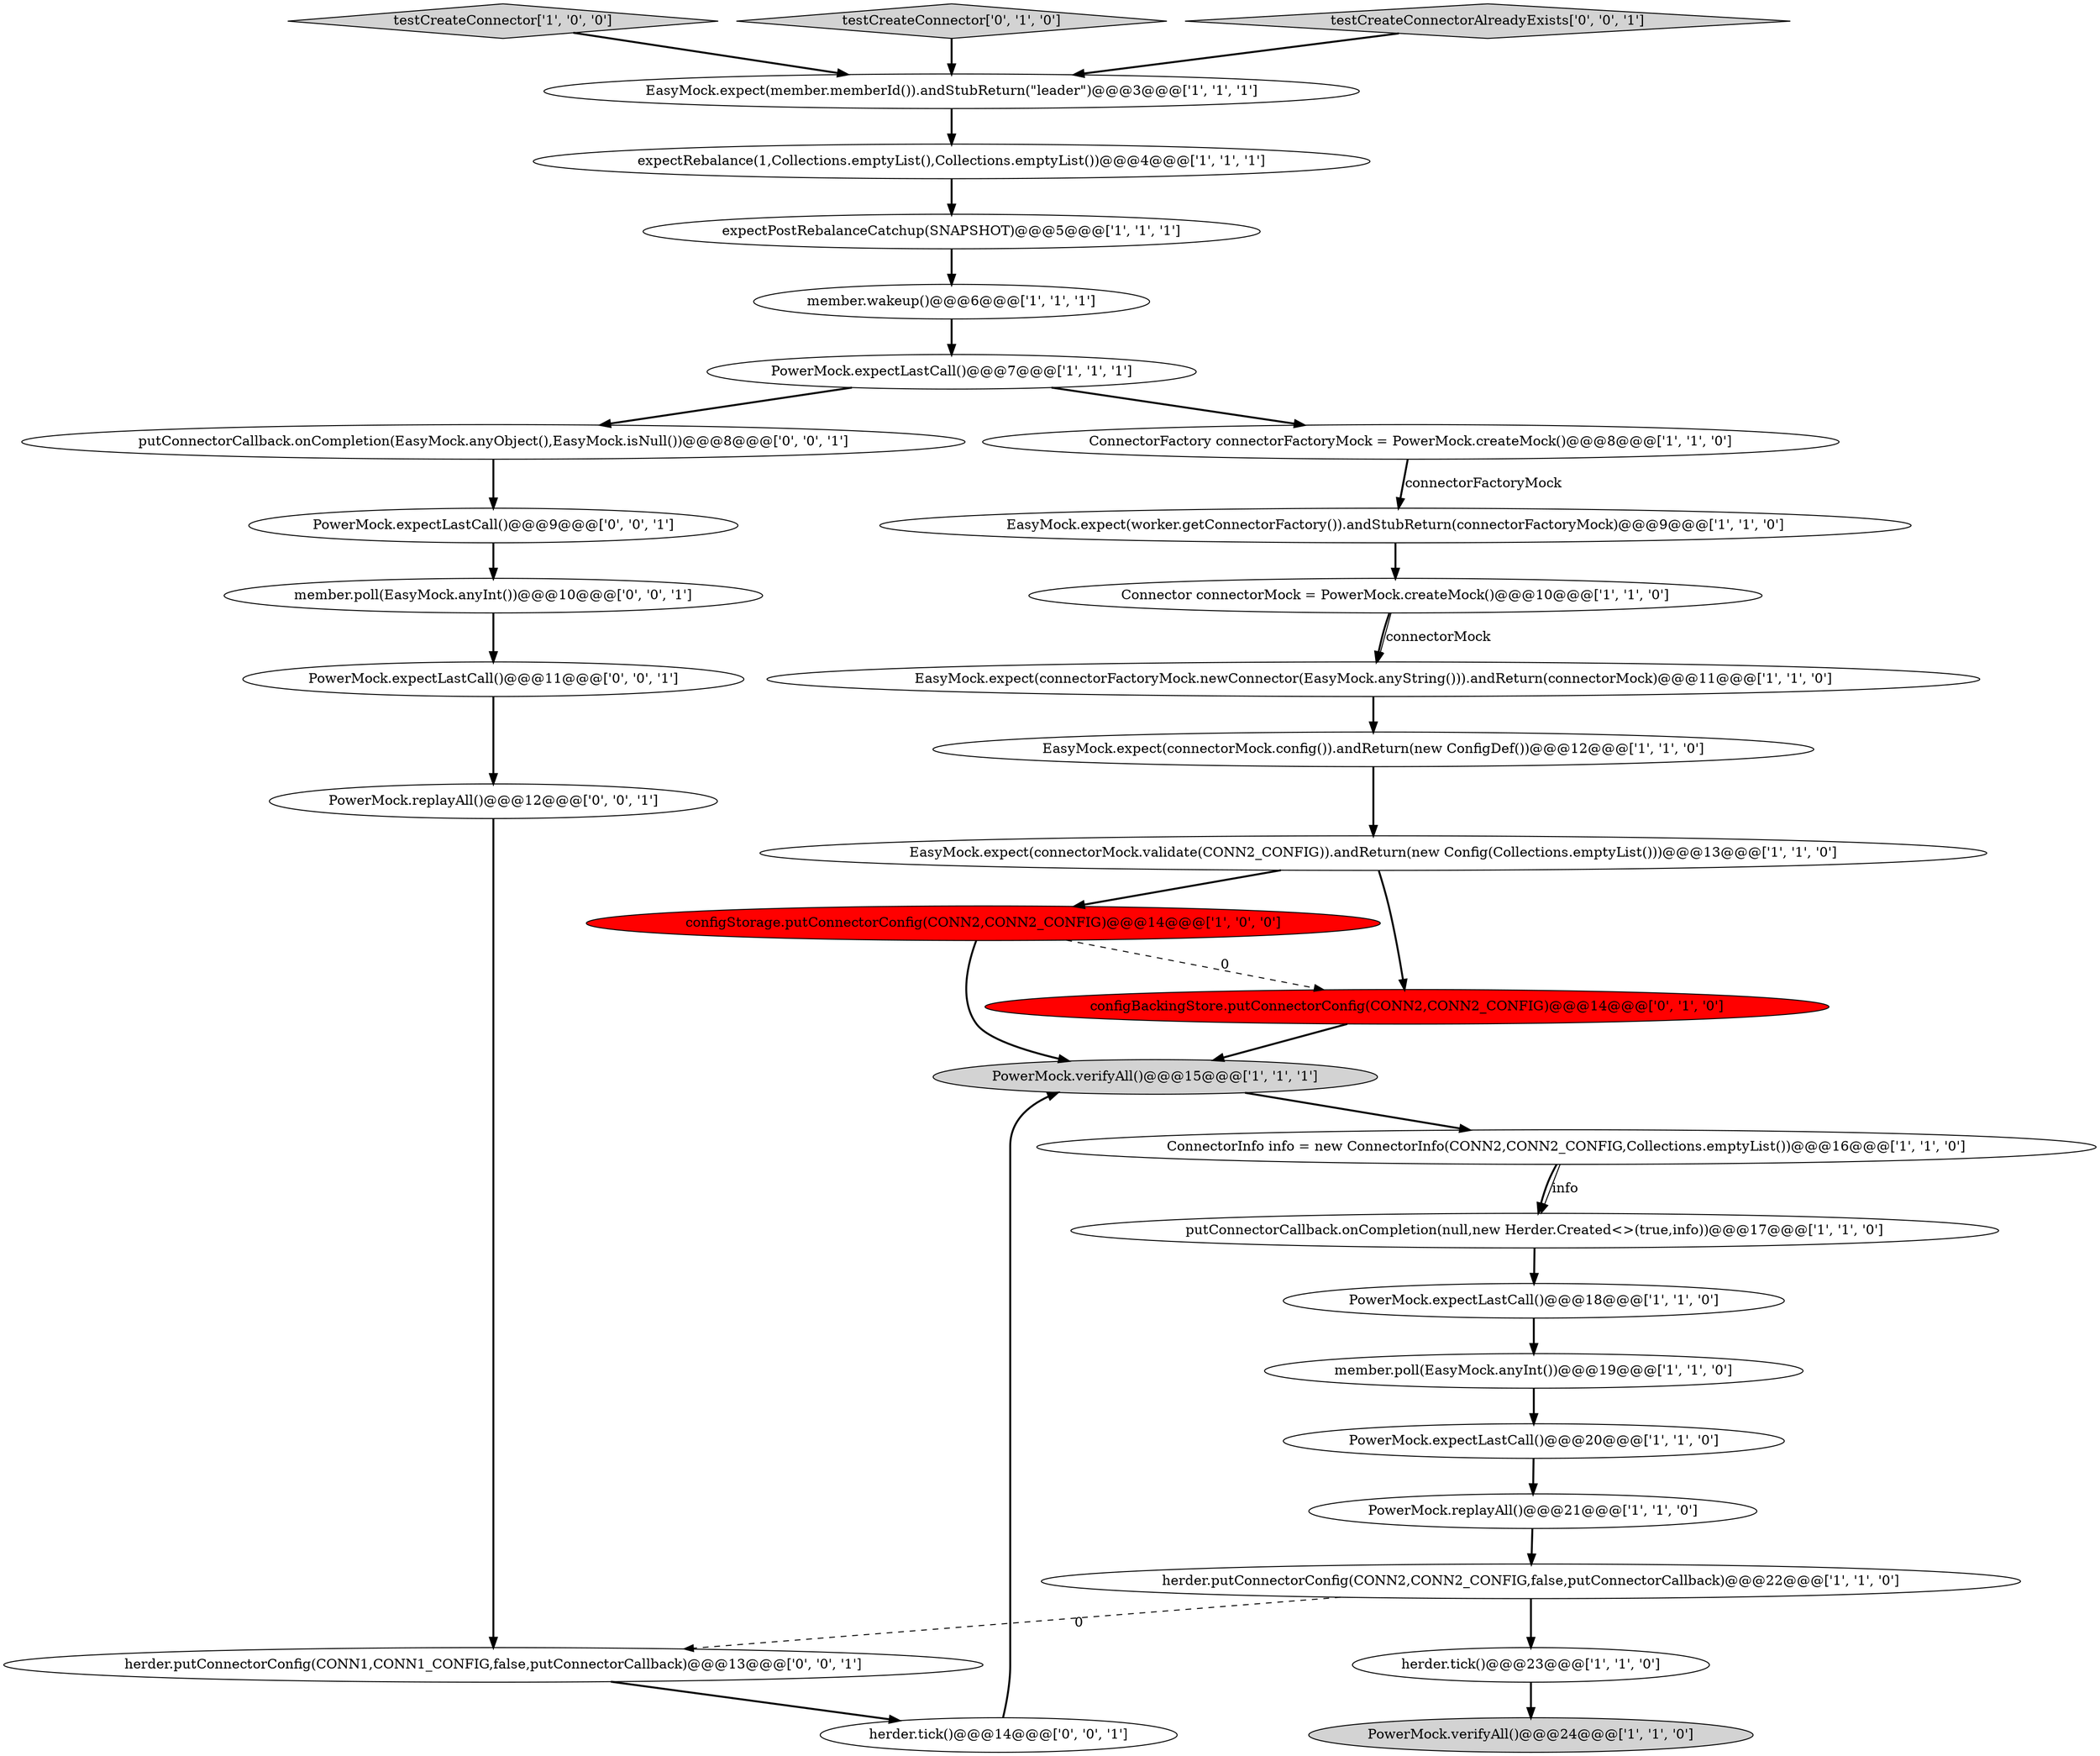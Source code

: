 digraph {
8 [style = filled, label = "PowerMock.verifyAll()@@@15@@@['1', '1', '1']", fillcolor = lightgray, shape = ellipse image = "AAA0AAABBB1BBB"];
31 [style = filled, label = "herder.putConnectorConfig(CONN1,CONN1_CONFIG,false,putConnectorCallback)@@@13@@@['0', '0', '1']", fillcolor = white, shape = ellipse image = "AAA0AAABBB3BBB"];
19 [style = filled, label = "EasyMock.expect(connectorFactoryMock.newConnector(EasyMock.anyString())).andReturn(connectorMock)@@@11@@@['1', '1', '0']", fillcolor = white, shape = ellipse image = "AAA0AAABBB1BBB"];
6 [style = filled, label = "PowerMock.expectLastCall()@@@7@@@['1', '1', '1']", fillcolor = white, shape = ellipse image = "AAA0AAABBB1BBB"];
25 [style = filled, label = "putConnectorCallback.onCompletion(EasyMock.anyObject(),EasyMock.isNull())@@@8@@@['0', '0', '1']", fillcolor = white, shape = ellipse image = "AAA0AAABBB3BBB"];
1 [style = filled, label = "configStorage.putConnectorConfig(CONN2,CONN2_CONFIG)@@@14@@@['1', '0', '0']", fillcolor = red, shape = ellipse image = "AAA1AAABBB1BBB"];
15 [style = filled, label = "testCreateConnector['1', '0', '0']", fillcolor = lightgray, shape = diamond image = "AAA0AAABBB1BBB"];
27 [style = filled, label = "PowerMock.replayAll()@@@12@@@['0', '0', '1']", fillcolor = white, shape = ellipse image = "AAA0AAABBB3BBB"];
2 [style = filled, label = "herder.putConnectorConfig(CONN2,CONN2_CONFIG,false,putConnectorCallback)@@@22@@@['1', '1', '0']", fillcolor = white, shape = ellipse image = "AAA0AAABBB1BBB"];
12 [style = filled, label = "EasyMock.expect(connectorMock.validate(CONN2_CONFIG)).andReturn(new Config(Collections.emptyList()))@@@13@@@['1', '1', '0']", fillcolor = white, shape = ellipse image = "AAA0AAABBB1BBB"];
7 [style = filled, label = "ConnectorFactory connectorFactoryMock = PowerMock.createMock()@@@8@@@['1', '1', '0']", fillcolor = white, shape = ellipse image = "AAA0AAABBB1BBB"];
13 [style = filled, label = "PowerMock.expectLastCall()@@@20@@@['1', '1', '0']", fillcolor = white, shape = ellipse image = "AAA0AAABBB1BBB"];
18 [style = filled, label = "expectPostRebalanceCatchup(SNAPSHOT)@@@5@@@['1', '1', '1']", fillcolor = white, shape = ellipse image = "AAA0AAABBB1BBB"];
3 [style = filled, label = "expectRebalance(1,Collections.emptyList(),Collections.emptyList())@@@4@@@['1', '1', '1']", fillcolor = white, shape = ellipse image = "AAA0AAABBB1BBB"];
10 [style = filled, label = "putConnectorCallback.onCompletion(null,new Herder.Created<>(true,info))@@@17@@@['1', '1', '0']", fillcolor = white, shape = ellipse image = "AAA0AAABBB1BBB"];
4 [style = filled, label = "PowerMock.verifyAll()@@@24@@@['1', '1', '0']", fillcolor = lightgray, shape = ellipse image = "AAA0AAABBB1BBB"];
16 [style = filled, label = "member.poll(EasyMock.anyInt())@@@19@@@['1', '1', '0']", fillcolor = white, shape = ellipse image = "AAA0AAABBB1BBB"];
17 [style = filled, label = "EasyMock.expect(connectorMock.config()).andReturn(new ConfigDef())@@@12@@@['1', '1', '0']", fillcolor = white, shape = ellipse image = "AAA0AAABBB1BBB"];
22 [style = filled, label = "Connector connectorMock = PowerMock.createMock()@@@10@@@['1', '1', '0']", fillcolor = white, shape = ellipse image = "AAA0AAABBB1BBB"];
26 [style = filled, label = "PowerMock.expectLastCall()@@@9@@@['0', '0', '1']", fillcolor = white, shape = ellipse image = "AAA0AAABBB3BBB"];
24 [style = filled, label = "configBackingStore.putConnectorConfig(CONN2,CONN2_CONFIG)@@@14@@@['0', '1', '0']", fillcolor = red, shape = ellipse image = "AAA1AAABBB2BBB"];
30 [style = filled, label = "member.poll(EasyMock.anyInt())@@@10@@@['0', '0', '1']", fillcolor = white, shape = ellipse image = "AAA0AAABBB3BBB"];
14 [style = filled, label = "herder.tick()@@@23@@@['1', '1', '0']", fillcolor = white, shape = ellipse image = "AAA0AAABBB1BBB"];
23 [style = filled, label = "testCreateConnector['0', '1', '0']", fillcolor = lightgray, shape = diamond image = "AAA0AAABBB2BBB"];
9 [style = filled, label = "ConnectorInfo info = new ConnectorInfo(CONN2,CONN2_CONFIG,Collections.emptyList())@@@16@@@['1', '1', '0']", fillcolor = white, shape = ellipse image = "AAA0AAABBB1BBB"];
28 [style = filled, label = "herder.tick()@@@14@@@['0', '0', '1']", fillcolor = white, shape = ellipse image = "AAA0AAABBB3BBB"];
21 [style = filled, label = "EasyMock.expect(member.memberId()).andStubReturn(\"leader\")@@@3@@@['1', '1', '1']", fillcolor = white, shape = ellipse image = "AAA0AAABBB1BBB"];
29 [style = filled, label = "PowerMock.expectLastCall()@@@11@@@['0', '0', '1']", fillcolor = white, shape = ellipse image = "AAA0AAABBB3BBB"];
5 [style = filled, label = "PowerMock.expectLastCall()@@@18@@@['1', '1', '0']", fillcolor = white, shape = ellipse image = "AAA0AAABBB1BBB"];
32 [style = filled, label = "testCreateConnectorAlreadyExists['0', '0', '1']", fillcolor = lightgray, shape = diamond image = "AAA0AAABBB3BBB"];
0 [style = filled, label = "member.wakeup()@@@6@@@['1', '1', '1']", fillcolor = white, shape = ellipse image = "AAA0AAABBB1BBB"];
20 [style = filled, label = "PowerMock.replayAll()@@@21@@@['1', '1', '0']", fillcolor = white, shape = ellipse image = "AAA0AAABBB1BBB"];
11 [style = filled, label = "EasyMock.expect(worker.getConnectorFactory()).andStubReturn(connectorFactoryMock)@@@9@@@['1', '1', '0']", fillcolor = white, shape = ellipse image = "AAA0AAABBB1BBB"];
16->13 [style = bold, label=""];
7->11 [style = bold, label=""];
32->21 [style = bold, label=""];
1->8 [style = bold, label=""];
22->19 [style = bold, label=""];
0->6 [style = bold, label=""];
15->21 [style = bold, label=""];
22->19 [style = solid, label="connectorMock"];
27->31 [style = bold, label=""];
19->17 [style = bold, label=""];
9->10 [style = bold, label=""];
12->24 [style = bold, label=""];
12->1 [style = bold, label=""];
30->29 [style = bold, label=""];
2->31 [style = dashed, label="0"];
26->30 [style = bold, label=""];
20->2 [style = bold, label=""];
3->18 [style = bold, label=""];
5->16 [style = bold, label=""];
29->27 [style = bold, label=""];
17->12 [style = bold, label=""];
7->11 [style = solid, label="connectorFactoryMock"];
10->5 [style = bold, label=""];
23->21 [style = bold, label=""];
1->24 [style = dashed, label="0"];
28->8 [style = bold, label=""];
2->14 [style = bold, label=""];
25->26 [style = bold, label=""];
9->10 [style = solid, label="info"];
8->9 [style = bold, label=""];
11->22 [style = bold, label=""];
31->28 [style = bold, label=""];
24->8 [style = bold, label=""];
6->7 [style = bold, label=""];
18->0 [style = bold, label=""];
6->25 [style = bold, label=""];
21->3 [style = bold, label=""];
14->4 [style = bold, label=""];
13->20 [style = bold, label=""];
}
